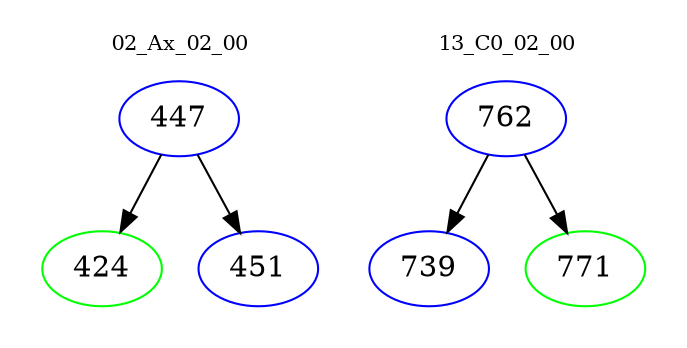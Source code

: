 digraph{
subgraph cluster_0 {
color = white
label = "02_Ax_02_00";
fontsize=10;
T0_447 [label="447", color="blue"]
T0_447 -> T0_424 [color="black"]
T0_424 [label="424", color="green"]
T0_447 -> T0_451 [color="black"]
T0_451 [label="451", color="blue"]
}
subgraph cluster_1 {
color = white
label = "13_C0_02_00";
fontsize=10;
T1_762 [label="762", color="blue"]
T1_762 -> T1_739 [color="black"]
T1_739 [label="739", color="blue"]
T1_762 -> T1_771 [color="black"]
T1_771 [label="771", color="green"]
}
}
